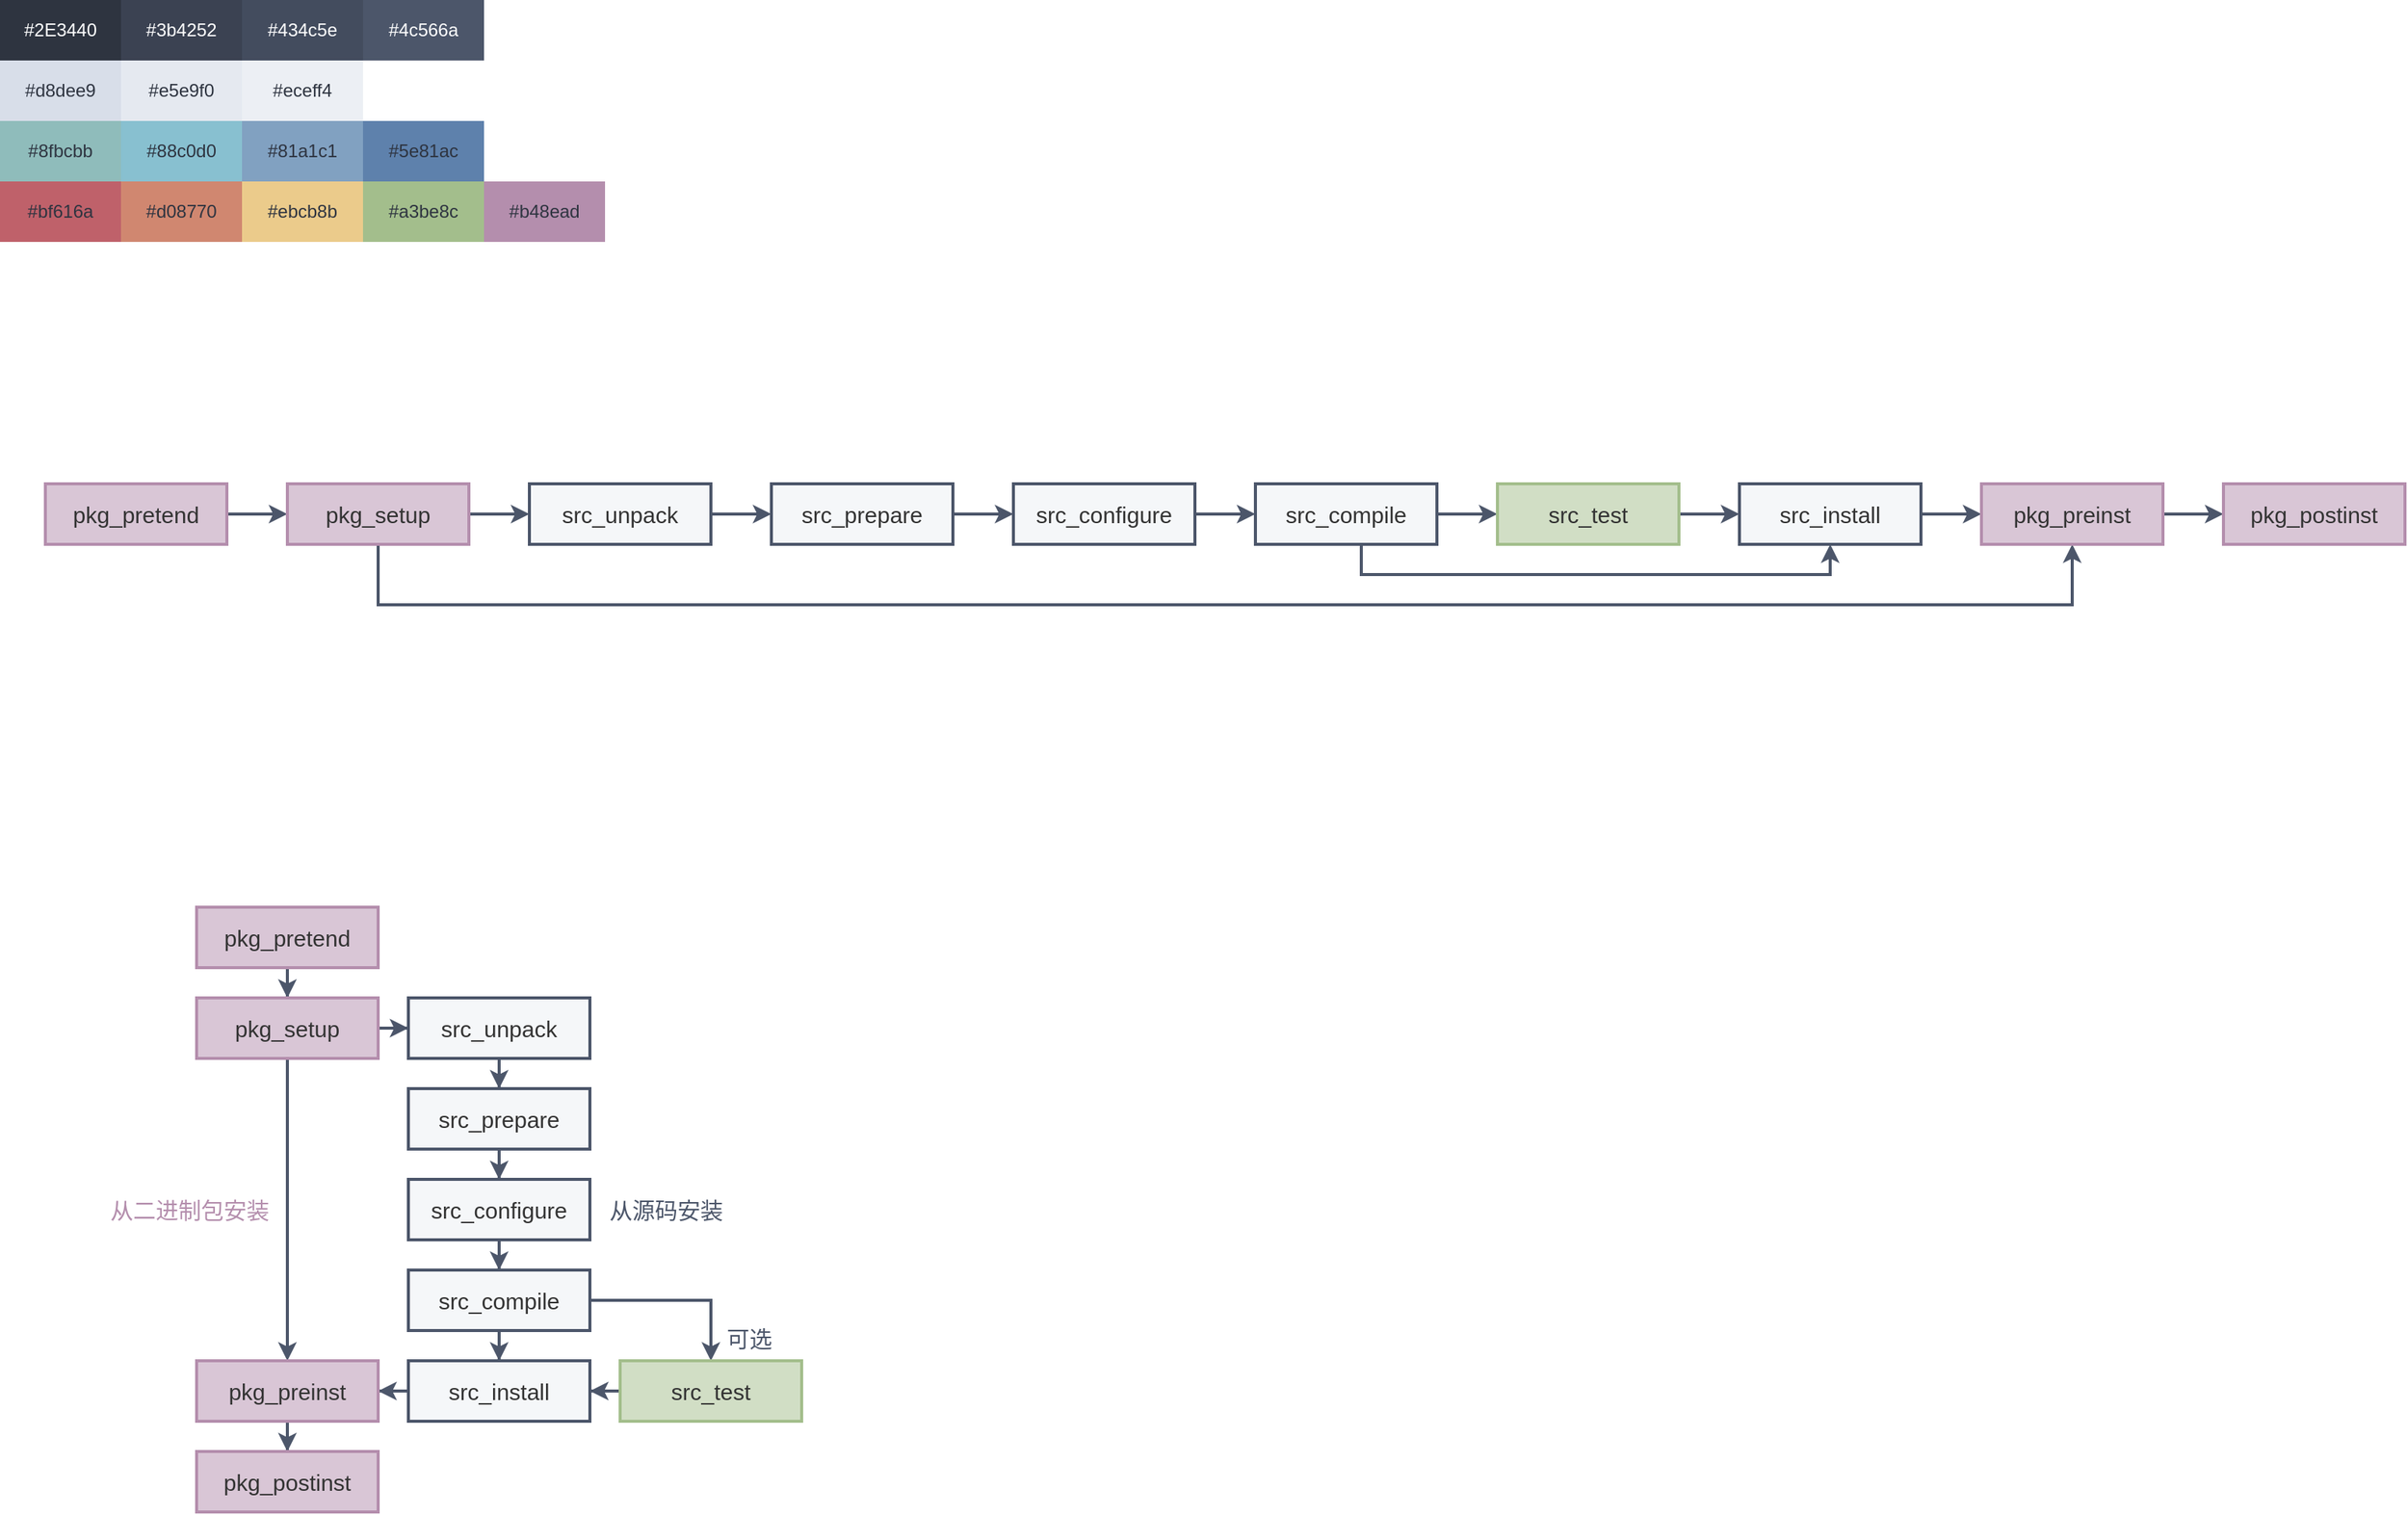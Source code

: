 <mxfile version="24.6.4" type="device">
  <diagram name="Page-1" id="5N1QG-RuHGxLHV1p5bVp">
    <mxGraphModel dx="2604" dy="1751" grid="1" gridSize="10" guides="1" tooltips="1" connect="1" arrows="1" fold="1" page="1" pageScale="1" pageWidth="850" pageHeight="1100" math="0" shadow="0">
      <root>
        <mxCell id="0" />
        <mxCell id="1" parent="0" />
        <mxCell id="ytIPeGB8zy7AAXnz2NpN-29" value="&lt;font color=&quot;#ffffff&quot;&gt;#2E3440&lt;/font&gt;" style="rounded=0;whiteSpace=wrap;html=1;strokeWidth=2;fillColor=#2e3440;strokeColor=none;fontColor=#333333;" parent="1" vertex="1">
          <mxGeometry width="80" height="40" as="geometry" />
        </mxCell>
        <mxCell id="ytIPeGB8zy7AAXnz2NpN-30" value="&lt;font color=&quot;#ffffff&quot;&gt;#3b4252&lt;/font&gt;" style="rounded=0;whiteSpace=wrap;html=1;strokeWidth=2;fillColor=#3b4252;strokeColor=none;fontColor=#333333;" parent="1" vertex="1">
          <mxGeometry x="80" width="80" height="40" as="geometry" />
        </mxCell>
        <mxCell id="ytIPeGB8zy7AAXnz2NpN-31" value="&lt;font color=&quot;#ffffff&quot;&gt;#434c5e&lt;/font&gt;" style="rounded=0;whiteSpace=wrap;html=1;strokeWidth=2;fillColor=#434c5e;strokeColor=none;fontColor=#333333;" parent="1" vertex="1">
          <mxGeometry x="160" width="80" height="40" as="geometry" />
        </mxCell>
        <mxCell id="ytIPeGB8zy7AAXnz2NpN-32" value="&lt;font color=&quot;#ffffff&quot;&gt;#4c566a&lt;/font&gt;" style="rounded=0;whiteSpace=wrap;html=1;strokeWidth=2;fillColor=#4c566a;strokeColor=none;fontColor=#333333;" parent="1" vertex="1">
          <mxGeometry x="240" width="80" height="40" as="geometry" />
        </mxCell>
        <mxCell id="ytIPeGB8zy7AAXnz2NpN-34" value="&lt;font color=&quot;#2e3440&quot;&gt;#d8dee9&lt;/font&gt;" style="rounded=0;whiteSpace=wrap;html=1;strokeWidth=2;fillColor=#d8dee9;strokeColor=none;fontColor=#333333;" parent="1" vertex="1">
          <mxGeometry y="40" width="80" height="40" as="geometry" />
        </mxCell>
        <mxCell id="ytIPeGB8zy7AAXnz2NpN-35" value="&lt;font color=&quot;#2e3440&quot;&gt;#e5e9f0&lt;/font&gt;" style="rounded=0;whiteSpace=wrap;html=1;strokeWidth=2;fillColor=#e5e9f0;strokeColor=none;fontColor=#333333;" parent="1" vertex="1">
          <mxGeometry x="80" y="40" width="80" height="40" as="geometry" />
        </mxCell>
        <mxCell id="ytIPeGB8zy7AAXnz2NpN-36" value="&lt;font color=&quot;#2e3440&quot;&gt;#eceff4&lt;/font&gt;" style="rounded=0;whiteSpace=wrap;html=1;strokeWidth=2;fillColor=#eceff4;strokeColor=none;fontColor=#333333;" parent="1" vertex="1">
          <mxGeometry x="160" y="40" width="80" height="40" as="geometry" />
        </mxCell>
        <mxCell id="ytIPeGB8zy7AAXnz2NpN-37" value="&lt;font color=&quot;#2e3440&quot;&gt;#8fbcbb&lt;/font&gt;" style="rounded=0;whiteSpace=wrap;html=1;strokeWidth=2;fillColor=#8fbcbb;strokeColor=none;fontColor=#333333;" parent="1" vertex="1">
          <mxGeometry y="80" width="80" height="40" as="geometry" />
        </mxCell>
        <mxCell id="ytIPeGB8zy7AAXnz2NpN-38" value="&lt;font color=&quot;#2e3440&quot;&gt;#88c0d0&lt;/font&gt;" style="rounded=0;whiteSpace=wrap;html=1;strokeWidth=2;fillColor=#88c0d0;strokeColor=none;fontColor=#333333;" parent="1" vertex="1">
          <mxGeometry x="80" y="80" width="80" height="40" as="geometry" />
        </mxCell>
        <mxCell id="ytIPeGB8zy7AAXnz2NpN-39" value="&lt;font color=&quot;#2e3440&quot;&gt;#81a1c1&lt;/font&gt;" style="rounded=0;whiteSpace=wrap;html=1;strokeWidth=2;fillColor=#81a1c1;strokeColor=none;fontColor=#333333;" parent="1" vertex="1">
          <mxGeometry x="160" y="80" width="80" height="40" as="geometry" />
        </mxCell>
        <mxCell id="ytIPeGB8zy7AAXnz2NpN-40" value="&lt;font color=&quot;#2e3440&quot;&gt;#5e81ac&lt;/font&gt;" style="rounded=0;whiteSpace=wrap;html=1;strokeWidth=2;fillColor=#5e81ac;strokeColor=none;fontColor=#333333;" parent="1" vertex="1">
          <mxGeometry x="240" y="80" width="80" height="40" as="geometry" />
        </mxCell>
        <mxCell id="ytIPeGB8zy7AAXnz2NpN-41" value="&lt;font color=&quot;#2e3440&quot;&gt;#bf616a&lt;/font&gt;" style="rounded=0;whiteSpace=wrap;html=1;strokeWidth=2;fillColor=#bf616a;strokeColor=none;fontColor=#333333;" parent="1" vertex="1">
          <mxGeometry y="120" width="80" height="40" as="geometry" />
        </mxCell>
        <mxCell id="ytIPeGB8zy7AAXnz2NpN-42" value="&lt;font color=&quot;#2e3440&quot;&gt;#d08770&lt;/font&gt;" style="rounded=0;whiteSpace=wrap;html=1;strokeWidth=2;fillColor=#d08770;strokeColor=none;fontColor=#333333;" parent="1" vertex="1">
          <mxGeometry x="80" y="120" width="80" height="40" as="geometry" />
        </mxCell>
        <mxCell id="ytIPeGB8zy7AAXnz2NpN-43" value="&lt;font color=&quot;#2e3440&quot;&gt;#ebcb8b&lt;/font&gt;" style="rounded=0;whiteSpace=wrap;html=1;strokeWidth=2;fillColor=#ebcb8b;strokeColor=none;fontColor=#333333;" parent="1" vertex="1">
          <mxGeometry x="160" y="120" width="80" height="40" as="geometry" />
        </mxCell>
        <mxCell id="ytIPeGB8zy7AAXnz2NpN-44" value="&lt;font color=&quot;#2e3440&quot;&gt;#a3be8c&lt;/font&gt;" style="rounded=0;whiteSpace=wrap;html=1;strokeWidth=2;fillColor=#a3be8c;strokeColor=none;fontColor=#333333;" parent="1" vertex="1">
          <mxGeometry x="240" y="120" width="80" height="40" as="geometry" />
        </mxCell>
        <mxCell id="ytIPeGB8zy7AAXnz2NpN-45" value="&lt;font color=&quot;#2e3440&quot;&gt;#b48ead&lt;/font&gt;" style="rounded=0;whiteSpace=wrap;html=1;strokeWidth=2;fillColor=#b48ead;strokeColor=none;fontColor=#333333;" parent="1" vertex="1">
          <mxGeometry x="320" y="120" width="80" height="40" as="geometry" />
        </mxCell>
        <mxCell id="_SHCGlJpUjF8tl9yELwd-10" style="edgeStyle=orthogonalEdgeStyle;rounded=0;orthogonalLoop=1;jettySize=auto;html=1;entryX=0;entryY=0.5;entryDx=0;entryDy=0;strokeWidth=2;strokeColor=#4C566A;" edge="1" parent="1" source="14vu13rNAlr7mgrTLM3l-1" target="14vu13rNAlr7mgrTLM3l-2">
          <mxGeometry relative="1" as="geometry" />
        </mxCell>
        <mxCell id="14vu13rNAlr7mgrTLM3l-1" value="&lt;font style=&quot;font-size: 15px;&quot;&gt;pkg_pretend&lt;/font&gt;" style="rounded=0;whiteSpace=wrap;html=1;strokeWidth=2;fillColor=#B48EAD;strokeColor=#B48EAD;fontColor=#333333;fillOpacity=50;" parent="1" vertex="1">
          <mxGeometry x="30" y="320" width="120" height="40" as="geometry" />
        </mxCell>
        <mxCell id="_SHCGlJpUjF8tl9yELwd-12" value="" style="edgeStyle=orthogonalEdgeStyle;rounded=0;orthogonalLoop=1;jettySize=auto;html=1;strokeWidth=2;strokeColor=#4C566A;" edge="1" parent="1" source="14vu13rNAlr7mgrTLM3l-2" target="_SHCGlJpUjF8tl9yELwd-1">
          <mxGeometry relative="1" as="geometry" />
        </mxCell>
        <mxCell id="_SHCGlJpUjF8tl9yELwd-21" style="edgeStyle=orthogonalEdgeStyle;rounded=0;orthogonalLoop=1;jettySize=auto;html=1;entryX=0.5;entryY=1;entryDx=0;entryDy=0;strokeWidth=2;strokeColor=#4C566A;" edge="1" parent="1" source="14vu13rNAlr7mgrTLM3l-2" target="_SHCGlJpUjF8tl9yELwd-8">
          <mxGeometry relative="1" as="geometry">
            <Array as="points">
              <mxPoint x="250" y="400" />
              <mxPoint x="1370" y="400" />
            </Array>
          </mxGeometry>
        </mxCell>
        <mxCell id="14vu13rNAlr7mgrTLM3l-2" value="&lt;font style=&quot;font-size: 15px;&quot;&gt;pkg_setup&lt;/font&gt;" style="rounded=0;whiteSpace=wrap;html=1;strokeWidth=2;fillColor=#B48EAD;strokeColor=#B48EAD;fontColor=#333333;fillOpacity=50;" parent="1" vertex="1">
          <mxGeometry x="190" y="320" width="120" height="40" as="geometry" />
        </mxCell>
        <mxCell id="_SHCGlJpUjF8tl9yELwd-13" value="" style="edgeStyle=orthogonalEdgeStyle;rounded=0;orthogonalLoop=1;jettySize=auto;html=1;strokeWidth=2;strokeColor=#4C566A;" edge="1" parent="1" source="_SHCGlJpUjF8tl9yELwd-1" target="_SHCGlJpUjF8tl9yELwd-2">
          <mxGeometry relative="1" as="geometry" />
        </mxCell>
        <mxCell id="_SHCGlJpUjF8tl9yELwd-1" value="&lt;span style=&quot;font-size: 15px;&quot;&gt;src_unpack&lt;/span&gt;" style="rounded=0;whiteSpace=wrap;html=1;strokeWidth=2;fillColor=#ECEFF4;strokeColor=#4c566a;fontColor=#333333;fillOpacity=50;" vertex="1" parent="1">
          <mxGeometry x="350" y="320" width="120" height="40" as="geometry" />
        </mxCell>
        <mxCell id="_SHCGlJpUjF8tl9yELwd-14" value="" style="edgeStyle=orthogonalEdgeStyle;rounded=0;orthogonalLoop=1;jettySize=auto;html=1;strokeWidth=2;strokeColor=#4C566A;" edge="1" parent="1" source="_SHCGlJpUjF8tl9yELwd-2" target="_SHCGlJpUjF8tl9yELwd-3">
          <mxGeometry relative="1" as="geometry" />
        </mxCell>
        <mxCell id="_SHCGlJpUjF8tl9yELwd-2" value="&lt;span style=&quot;font-size: 15px;&quot;&gt;src_prepare&lt;/span&gt;" style="rounded=0;whiteSpace=wrap;html=1;strokeWidth=2;fillColor=#ECEFF4;strokeColor=#4c566a;fontColor=#333333;fillOpacity=50;" vertex="1" parent="1">
          <mxGeometry x="510" y="320" width="120" height="40" as="geometry" />
        </mxCell>
        <mxCell id="_SHCGlJpUjF8tl9yELwd-15" value="" style="edgeStyle=orthogonalEdgeStyle;rounded=0;orthogonalLoop=1;jettySize=auto;html=1;strokeWidth=2;strokeColor=#4C566A;" edge="1" parent="1" source="_SHCGlJpUjF8tl9yELwd-3" target="_SHCGlJpUjF8tl9yELwd-4">
          <mxGeometry relative="1" as="geometry" />
        </mxCell>
        <mxCell id="_SHCGlJpUjF8tl9yELwd-3" value="&lt;span style=&quot;font-size: 15px;&quot;&gt;src_configure&lt;/span&gt;" style="rounded=0;whiteSpace=wrap;html=1;strokeWidth=2;fillColor=#ECEFF4;strokeColor=#4c566a;fontColor=#333333;fillOpacity=50;" vertex="1" parent="1">
          <mxGeometry x="670" y="320" width="120" height="40" as="geometry" />
        </mxCell>
        <mxCell id="_SHCGlJpUjF8tl9yELwd-16" value="" style="edgeStyle=orthogonalEdgeStyle;rounded=0;orthogonalLoop=1;jettySize=auto;html=1;strokeWidth=2;strokeColor=#4C566A;" edge="1" parent="1" source="_SHCGlJpUjF8tl9yELwd-4" target="_SHCGlJpUjF8tl9yELwd-6">
          <mxGeometry relative="1" as="geometry" />
        </mxCell>
        <mxCell id="_SHCGlJpUjF8tl9yELwd-20" style="edgeStyle=orthogonalEdgeStyle;rounded=0;orthogonalLoop=1;jettySize=auto;html=1;entryX=0.5;entryY=1;entryDx=0;entryDy=0;strokeWidth=2;strokeColor=#4C566A;" edge="1" parent="1" source="_SHCGlJpUjF8tl9yELwd-4" target="_SHCGlJpUjF8tl9yELwd-7">
          <mxGeometry relative="1" as="geometry">
            <Array as="points">
              <mxPoint x="900" y="380" />
              <mxPoint x="1210" y="380" />
            </Array>
          </mxGeometry>
        </mxCell>
        <mxCell id="_SHCGlJpUjF8tl9yELwd-4" value="&lt;span style=&quot;font-size: 15px;&quot;&gt;src_compile&lt;/span&gt;" style="rounded=0;whiteSpace=wrap;html=1;strokeWidth=2;fillColor=#ECEFF4;strokeColor=#4c566a;fontColor=#333333;fillOpacity=50;" vertex="1" parent="1">
          <mxGeometry x="830" y="320" width="120" height="40" as="geometry" />
        </mxCell>
        <mxCell id="_SHCGlJpUjF8tl9yELwd-17" value="" style="edgeStyle=orthogonalEdgeStyle;rounded=0;orthogonalLoop=1;jettySize=auto;html=1;strokeWidth=2;strokeColor=#4C566A;" edge="1" parent="1" source="_SHCGlJpUjF8tl9yELwd-6" target="_SHCGlJpUjF8tl9yELwd-7">
          <mxGeometry relative="1" as="geometry" />
        </mxCell>
        <mxCell id="_SHCGlJpUjF8tl9yELwd-6" value="&lt;span style=&quot;font-size: 15px;&quot;&gt;src_test&lt;/span&gt;" style="rounded=0;whiteSpace=wrap;html=1;strokeWidth=2;fillColor=#A3BE8C;strokeColor=#A3BE8C;fontColor=#333333;fillOpacity=50;" vertex="1" parent="1">
          <mxGeometry x="990" y="320" width="120" height="40" as="geometry" />
        </mxCell>
        <mxCell id="_SHCGlJpUjF8tl9yELwd-18" value="" style="edgeStyle=orthogonalEdgeStyle;rounded=0;orthogonalLoop=1;jettySize=auto;html=1;strokeWidth=2;strokeColor=#4C566A;" edge="1" parent="1" source="_SHCGlJpUjF8tl9yELwd-7" target="_SHCGlJpUjF8tl9yELwd-8">
          <mxGeometry relative="1" as="geometry" />
        </mxCell>
        <mxCell id="_SHCGlJpUjF8tl9yELwd-7" value="&lt;span style=&quot;font-size: 15px;&quot;&gt;src_install&lt;/span&gt;" style="rounded=0;whiteSpace=wrap;html=1;strokeWidth=2;fillColor=#ECEFF4;strokeColor=#4c566a;fontColor=#333333;fillOpacity=50;" vertex="1" parent="1">
          <mxGeometry x="1150" y="320" width="120" height="40" as="geometry" />
        </mxCell>
        <mxCell id="_SHCGlJpUjF8tl9yELwd-19" value="" style="edgeStyle=orthogonalEdgeStyle;rounded=0;orthogonalLoop=1;jettySize=auto;html=1;strokeWidth=2;strokeColor=#4C566A;" edge="1" parent="1" source="_SHCGlJpUjF8tl9yELwd-8" target="_SHCGlJpUjF8tl9yELwd-9">
          <mxGeometry relative="1" as="geometry" />
        </mxCell>
        <mxCell id="_SHCGlJpUjF8tl9yELwd-8" value="&lt;font style=&quot;font-size: 15px;&quot;&gt;pkg_preinst&lt;/font&gt;" style="rounded=0;whiteSpace=wrap;html=1;strokeWidth=2;fillColor=#B48EAD;strokeColor=#B48EAD;fontColor=#333333;fillOpacity=50;" vertex="1" parent="1">
          <mxGeometry x="1310" y="320" width="120" height="40" as="geometry" />
        </mxCell>
        <mxCell id="_SHCGlJpUjF8tl9yELwd-9" value="&lt;font style=&quot;font-size: 15px;&quot;&gt;pkg_postinst&lt;/font&gt;" style="rounded=0;whiteSpace=wrap;html=1;strokeWidth=2;fillColor=#B48EAD;strokeColor=#B48EAD;fontColor=#333333;fillOpacity=50;" vertex="1" parent="1">
          <mxGeometry x="1470" y="320" width="120" height="40" as="geometry" />
        </mxCell>
        <mxCell id="_SHCGlJpUjF8tl9yELwd-66" value="" style="edgeStyle=orthogonalEdgeStyle;rounded=0;orthogonalLoop=1;jettySize=auto;html=1;strokeColor=#4C566A;strokeWidth=2;" edge="1" parent="1" source="_SHCGlJpUjF8tl9yELwd-44" target="_SHCGlJpUjF8tl9yELwd-47">
          <mxGeometry relative="1" as="geometry" />
        </mxCell>
        <mxCell id="_SHCGlJpUjF8tl9yELwd-44" value="&lt;font style=&quot;font-size: 15px;&quot;&gt;pkg_pretend&lt;/font&gt;" style="rounded=0;whiteSpace=wrap;html=1;strokeWidth=2;fillColor=#B48EAD;strokeColor=#B48EAD;fontColor=#333333;fillOpacity=50;" vertex="1" parent="1">
          <mxGeometry x="130" y="600" width="120" height="40" as="geometry" />
        </mxCell>
        <mxCell id="_SHCGlJpUjF8tl9yELwd-67" style="edgeStyle=orthogonalEdgeStyle;rounded=0;orthogonalLoop=1;jettySize=auto;html=1;entryX=0.5;entryY=0;entryDx=0;entryDy=0;strokeColor=#4C566A;strokeWidth=2;" edge="1" parent="1" source="_SHCGlJpUjF8tl9yELwd-47" target="_SHCGlJpUjF8tl9yELwd-62">
          <mxGeometry relative="1" as="geometry" />
        </mxCell>
        <mxCell id="_SHCGlJpUjF8tl9yELwd-68" value="" style="edgeStyle=orthogonalEdgeStyle;rounded=0;orthogonalLoop=1;jettySize=auto;html=1;strokeColor=#4C566A;strokeWidth=2;" edge="1" parent="1" source="_SHCGlJpUjF8tl9yELwd-47" target="_SHCGlJpUjF8tl9yELwd-49">
          <mxGeometry relative="1" as="geometry" />
        </mxCell>
        <mxCell id="_SHCGlJpUjF8tl9yELwd-47" value="&lt;font style=&quot;font-size: 15px;&quot;&gt;pkg_setup&lt;/font&gt;" style="rounded=0;whiteSpace=wrap;html=1;strokeWidth=2;fillColor=#B48EAD;strokeColor=#B48EAD;fontColor=#333333;fillOpacity=50;" vertex="1" parent="1">
          <mxGeometry x="130" y="660" width="120" height="40" as="geometry" />
        </mxCell>
        <mxCell id="_SHCGlJpUjF8tl9yELwd-48" value="" style="edgeStyle=orthogonalEdgeStyle;rounded=0;orthogonalLoop=1;jettySize=auto;html=1;strokeWidth=2;strokeColor=#4C566A;" edge="1" parent="1" source="_SHCGlJpUjF8tl9yELwd-49" target="_SHCGlJpUjF8tl9yELwd-51">
          <mxGeometry relative="1" as="geometry" />
        </mxCell>
        <mxCell id="_SHCGlJpUjF8tl9yELwd-49" value="&lt;span style=&quot;font-size: 15px;&quot;&gt;src_unpack&lt;/span&gt;" style="rounded=0;whiteSpace=wrap;html=1;strokeWidth=2;fillColor=#ECEFF4;strokeColor=#4c566a;fontColor=#333333;fillOpacity=50;" vertex="1" parent="1">
          <mxGeometry x="270" y="660" width="120" height="40" as="geometry" />
        </mxCell>
        <mxCell id="_SHCGlJpUjF8tl9yELwd-50" value="" style="edgeStyle=orthogonalEdgeStyle;rounded=0;orthogonalLoop=1;jettySize=auto;html=1;strokeWidth=2;strokeColor=#4C566A;" edge="1" parent="1" source="_SHCGlJpUjF8tl9yELwd-51" target="_SHCGlJpUjF8tl9yELwd-53">
          <mxGeometry relative="1" as="geometry" />
        </mxCell>
        <mxCell id="_SHCGlJpUjF8tl9yELwd-51" value="&lt;span style=&quot;font-size: 15px;&quot;&gt;src_prepare&lt;/span&gt;" style="rounded=0;whiteSpace=wrap;html=1;strokeWidth=2;fillColor=#ECEFF4;strokeColor=#4c566a;fontColor=#333333;fillOpacity=50;" vertex="1" parent="1">
          <mxGeometry x="270" y="720" width="120" height="40" as="geometry" />
        </mxCell>
        <mxCell id="_SHCGlJpUjF8tl9yELwd-52" value="" style="edgeStyle=orthogonalEdgeStyle;rounded=0;orthogonalLoop=1;jettySize=auto;html=1;strokeWidth=2;strokeColor=#4C566A;" edge="1" parent="1" source="_SHCGlJpUjF8tl9yELwd-53" target="_SHCGlJpUjF8tl9yELwd-56">
          <mxGeometry relative="1" as="geometry" />
        </mxCell>
        <mxCell id="_SHCGlJpUjF8tl9yELwd-53" value="&lt;span style=&quot;font-size: 15px;&quot;&gt;src_configure&lt;/span&gt;" style="rounded=0;whiteSpace=wrap;html=1;strokeWidth=2;fillColor=#ECEFF4;strokeColor=#4c566a;fontColor=#333333;fillOpacity=50;" vertex="1" parent="1">
          <mxGeometry x="270" y="780" width="120" height="40" as="geometry" />
        </mxCell>
        <mxCell id="_SHCGlJpUjF8tl9yELwd-69" value="" style="edgeStyle=orthogonalEdgeStyle;rounded=0;orthogonalLoop=1;jettySize=auto;html=1;strokeColor=#4C566A;strokeWidth=2;" edge="1" parent="1" source="_SHCGlJpUjF8tl9yELwd-56" target="_SHCGlJpUjF8tl9yELwd-60">
          <mxGeometry relative="1" as="geometry" />
        </mxCell>
        <mxCell id="_SHCGlJpUjF8tl9yELwd-70" style="edgeStyle=orthogonalEdgeStyle;rounded=0;orthogonalLoop=1;jettySize=auto;html=1;entryX=0.5;entryY=0;entryDx=0;entryDy=0;strokeWidth=2;strokeColor=#4C566A;" edge="1" parent="1" source="_SHCGlJpUjF8tl9yELwd-56" target="_SHCGlJpUjF8tl9yELwd-58">
          <mxGeometry relative="1" as="geometry" />
        </mxCell>
        <mxCell id="_SHCGlJpUjF8tl9yELwd-56" value="&lt;span style=&quot;font-size: 15px;&quot;&gt;src_compile&lt;/span&gt;" style="rounded=0;whiteSpace=wrap;html=1;strokeWidth=2;fillColor=#ECEFF4;strokeColor=#4c566a;fontColor=#333333;fillOpacity=50;" vertex="1" parent="1">
          <mxGeometry x="270" y="840" width="120" height="40" as="geometry" />
        </mxCell>
        <mxCell id="_SHCGlJpUjF8tl9yELwd-72" value="" style="edgeStyle=orthogonalEdgeStyle;rounded=0;orthogonalLoop=1;jettySize=auto;html=1;strokeWidth=2;strokeColor=#4C566A;" edge="1" parent="1" source="_SHCGlJpUjF8tl9yELwd-58" target="_SHCGlJpUjF8tl9yELwd-60">
          <mxGeometry relative="1" as="geometry" />
        </mxCell>
        <mxCell id="_SHCGlJpUjF8tl9yELwd-58" value="&lt;span style=&quot;font-size: 15px;&quot;&gt;src_test&lt;/span&gt;" style="rounded=0;whiteSpace=wrap;html=1;strokeWidth=2;fillColor=#A3BE8C;strokeColor=#A3BE8C;fontColor=#333333;fillOpacity=50;" vertex="1" parent="1">
          <mxGeometry x="410" y="900" width="120" height="40" as="geometry" />
        </mxCell>
        <mxCell id="_SHCGlJpUjF8tl9yELwd-64" value="" style="edgeStyle=orthogonalEdgeStyle;rounded=0;orthogonalLoop=1;jettySize=auto;html=1;strokeColor=#4C566A;strokeWidth=2;" edge="1" parent="1" source="_SHCGlJpUjF8tl9yELwd-60" target="_SHCGlJpUjF8tl9yELwd-62">
          <mxGeometry relative="1" as="geometry" />
        </mxCell>
        <mxCell id="_SHCGlJpUjF8tl9yELwd-60" value="&lt;span style=&quot;font-size: 15px;&quot;&gt;src_install&lt;/span&gt;" style="rounded=0;whiteSpace=wrap;html=1;strokeWidth=2;fillColor=#ECEFF4;strokeColor=#4c566a;fontColor=#333333;fillOpacity=50;" vertex="1" parent="1">
          <mxGeometry x="270" y="900" width="120" height="40" as="geometry" />
        </mxCell>
        <mxCell id="_SHCGlJpUjF8tl9yELwd-65" value="" style="edgeStyle=orthogonalEdgeStyle;rounded=0;orthogonalLoop=1;jettySize=auto;html=1;strokeColor=#4C566A;strokeWidth=2;" edge="1" parent="1" source="_SHCGlJpUjF8tl9yELwd-62" target="_SHCGlJpUjF8tl9yELwd-63">
          <mxGeometry relative="1" as="geometry" />
        </mxCell>
        <mxCell id="_SHCGlJpUjF8tl9yELwd-62" value="&lt;font style=&quot;font-size: 15px;&quot;&gt;pkg_preinst&lt;/font&gt;" style="rounded=0;whiteSpace=wrap;html=1;strokeWidth=2;fillColor=#B48EAD;strokeColor=#B48EAD;fontColor=#333333;fillOpacity=50;" vertex="1" parent="1">
          <mxGeometry x="130" y="900" width="120" height="40" as="geometry" />
        </mxCell>
        <mxCell id="_SHCGlJpUjF8tl9yELwd-63" value="&lt;font style=&quot;font-size: 15px;&quot;&gt;pkg_postinst&lt;/font&gt;" style="rounded=0;whiteSpace=wrap;html=1;strokeWidth=2;fillColor=#B48EAD;strokeColor=#B48EAD;fontColor=#333333;fillOpacity=50;" vertex="1" parent="1">
          <mxGeometry x="130" y="960" width="120" height="40" as="geometry" />
        </mxCell>
        <mxCell id="_SHCGlJpUjF8tl9yELwd-76" value="&lt;font size=&quot;1&quot; color=&quot;#b48ead&quot;&gt;&lt;span style=&quot;font-size: 15px;&quot;&gt;从二进制包安装&lt;/span&gt;&lt;/font&gt;" style="text;html=1;align=center;verticalAlign=middle;resizable=0;points=[];autosize=1;strokeColor=none;fillColor=none;" vertex="1" parent="1">
          <mxGeometry x="60" y="785" width="130" height="30" as="geometry" />
        </mxCell>
        <mxCell id="_SHCGlJpUjF8tl9yELwd-77" value="&lt;font style=&quot;font-size: 15px;&quot; color=&quot;#4c566a&quot;&gt;从源码安装&lt;/font&gt;" style="text;html=1;align=center;verticalAlign=middle;resizable=0;points=[];autosize=1;strokeColor=none;fillColor=none;" vertex="1" parent="1">
          <mxGeometry x="390" y="785" width="100" height="30" as="geometry" />
        </mxCell>
        <mxCell id="_SHCGlJpUjF8tl9yELwd-79" value="&lt;font style=&quot;font-size: 15px;&quot; color=&quot;#4c566a&quot;&gt;可选&lt;/font&gt;" style="text;html=1;align=center;verticalAlign=middle;resizable=0;points=[];autosize=1;strokeColor=none;fillColor=none;" vertex="1" parent="1">
          <mxGeometry x="470" y="870" width="50" height="30" as="geometry" />
        </mxCell>
      </root>
    </mxGraphModel>
  </diagram>
</mxfile>
